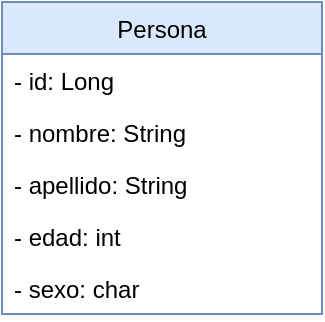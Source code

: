 <mxfile version="13.0.3" type="device" pages="2"><diagram id="e5sXf0EfFhXb0UCb7Ufx" name="Dominio"><mxGraphModel dx="1108" dy="510" grid="1" gridSize="10" guides="1" tooltips="1" connect="1" arrows="1" fold="1" page="1" pageScale="1" pageWidth="827" pageHeight="1169" math="0" shadow="0"><root><mxCell id="0"/><mxCell id="1" parent="0"/><mxCell id="0y3hwYduoBi0L8SHqNfQ-5" value="Persona" style="swimlane;fontStyle=0;childLayout=stackLayout;horizontal=1;startSize=26;fillColor=#dae8fc;horizontalStack=0;resizeParent=1;resizeParentMax=0;resizeLast=0;collapsible=1;marginBottom=0;strokeColor=#6c8ebf;" parent="1" vertex="1"><mxGeometry x="334" y="50" width="160" height="156" as="geometry"/></mxCell><mxCell id="0y3hwYduoBi0L8SHqNfQ-6" value="- id: Long" style="text;strokeColor=none;fillColor=none;align=left;verticalAlign=top;spacingLeft=4;spacingRight=4;overflow=hidden;rotatable=0;points=[[0,0.5],[1,0.5]];portConstraint=eastwest;" parent="0y3hwYduoBi0L8SHqNfQ-5" vertex="1"><mxGeometry y="26" width="160" height="26" as="geometry"/></mxCell><mxCell id="0y3hwYduoBi0L8SHqNfQ-7" value="- nombre: String" style="text;strokeColor=none;fillColor=none;align=left;verticalAlign=top;spacingLeft=4;spacingRight=4;overflow=hidden;rotatable=0;points=[[0,0.5],[1,0.5]];portConstraint=eastwest;" parent="0y3hwYduoBi0L8SHqNfQ-5" vertex="1"><mxGeometry y="52" width="160" height="26" as="geometry"/></mxCell><mxCell id="0y3hwYduoBi0L8SHqNfQ-9" value="- apellido: String" style="text;strokeColor=none;fillColor=none;align=left;verticalAlign=top;spacingLeft=4;spacingRight=4;overflow=hidden;rotatable=0;points=[[0,0.5],[1,0.5]];portConstraint=eastwest;" parent="0y3hwYduoBi0L8SHqNfQ-5" vertex="1"><mxGeometry y="78" width="160" height="26" as="geometry"/></mxCell><mxCell id="0y3hwYduoBi0L8SHqNfQ-10" value="- edad: int&#10;" style="text;strokeColor=none;fillColor=none;align=left;verticalAlign=top;spacingLeft=4;spacingRight=4;overflow=hidden;rotatable=0;points=[[0,0.5],[1,0.5]];portConstraint=eastwest;" parent="0y3hwYduoBi0L8SHqNfQ-5" vertex="1"><mxGeometry y="104" width="160" height="26" as="geometry"/></mxCell><mxCell id="0y3hwYduoBi0L8SHqNfQ-8" value="- sexo: char" style="text;strokeColor=none;fillColor=none;align=left;verticalAlign=top;spacingLeft=4;spacingRight=4;overflow=hidden;rotatable=0;points=[[0,0.5],[1,0.5]];portConstraint=eastwest;" parent="0y3hwYduoBi0L8SHqNfQ-5" vertex="1"><mxGeometry y="130" width="160" height="26" as="geometry"/></mxCell></root></mxGraphModel></diagram><diagram id="9f68bLg0eGI6u9GLnIXT" name="Clases"><mxGraphModel dx="868" dy="482" grid="1" gridSize="10" guides="1" tooltips="1" connect="1" arrows="1" fold="1" page="1" pageScale="1" pageWidth="827" pageHeight="1169" math="0" shadow="0"><root><mxCell id="libdwg7JqnKGZZwmDnju-0"/><mxCell id="libdwg7JqnKGZZwmDnju-1" parent="libdwg7JqnKGZZwmDnju-0"/><mxCell id="qfG7vhatIV4poW0KQ1D_-13" value="Use" style="endArrow=open;endSize=12;dashed=1;html=1;noLabel=1;fontColor=none;" edge="1" parent="libdwg7JqnKGZZwmDnju-1" source="qfG7vhatIV4poW0KQ1D_-6" target="qfG7vhatIV4poW0KQ1D_-10"><mxGeometry width="160" relative="1" as="geometry"><mxPoint x="344" y="530" as="sourcePoint"/><mxPoint x="504" y="530" as="targetPoint"/></mxGeometry></mxCell><mxCell id="qfG7vhatIV4poW0KQ1D_-10" value="&lt;&lt;Interface&gt;&gt;&#10;PersonaRepository" style="swimlane;fontStyle=1;align=center;verticalAlign=top;childLayout=stackLayout;horizontal=1;startSize=38;horizontalStack=0;resizeParent=1;resizeParentMax=0;resizeLast=0;collapsible=1;marginBottom=0;fillColor=#dae8fc;strokeColor=#6c8ebf;" vertex="1" parent="libdwg7JqnKGZZwmDnju-1"><mxGeometry x="504" y="347" width="190" height="46" as="geometry"/></mxCell><mxCell id="qfG7vhatIV4poW0KQ1D_-11" value="" style="line;strokeWidth=1;fillColor=none;align=left;verticalAlign=middle;spacingTop=-1;spacingLeft=3;spacingRight=3;rotatable=0;labelPosition=right;points=[];portConstraint=eastwest;" vertex="1" parent="qfG7vhatIV4poW0KQ1D_-10"><mxGeometry y="38" width="190" height="8" as="geometry"/></mxCell><mxCell id="qfG7vhatIV4poW0KQ1D_-6" value="PersonaService" style="swimlane;fontStyle=1;align=center;verticalAlign=top;childLayout=stackLayout;horizontal=1;startSize=26;horizontalStack=0;resizeParent=1;resizeParentMax=0;resizeLast=0;collapsible=1;marginBottom=0;fillColor=#dae8fc;strokeColor=#6c8ebf;" vertex="1" parent="libdwg7JqnKGZZwmDnju-1"><mxGeometry x="130" y="340" width="190" height="60" as="geometry"/></mxCell><mxCell id="qfG7vhatIV4poW0KQ1D_-8" value="" style="line;strokeWidth=1;fillColor=none;align=left;verticalAlign=middle;spacingTop=-1;spacingLeft=3;spacingRight=3;rotatable=0;labelPosition=right;points=[];portConstraint=eastwest;" vertex="1" parent="qfG7vhatIV4poW0KQ1D_-6"><mxGeometry y="26" width="190" height="8" as="geometry"/></mxCell><mxCell id="qfG7vhatIV4poW0KQ1D_-9" value="+ buscarTodas(): List&lt;Persona&gt;" style="text;strokeColor=none;fillColor=none;align=left;verticalAlign=top;spacingLeft=4;spacingRight=4;overflow=hidden;rotatable=0;points=[[0,0.5],[1,0.5]];portConstraint=eastwest;" vertex="1" parent="qfG7vhatIV4poW0KQ1D_-6"><mxGeometry y="34" width="190" height="26" as="geometry"/></mxCell></root></mxGraphModel></diagram></mxfile>